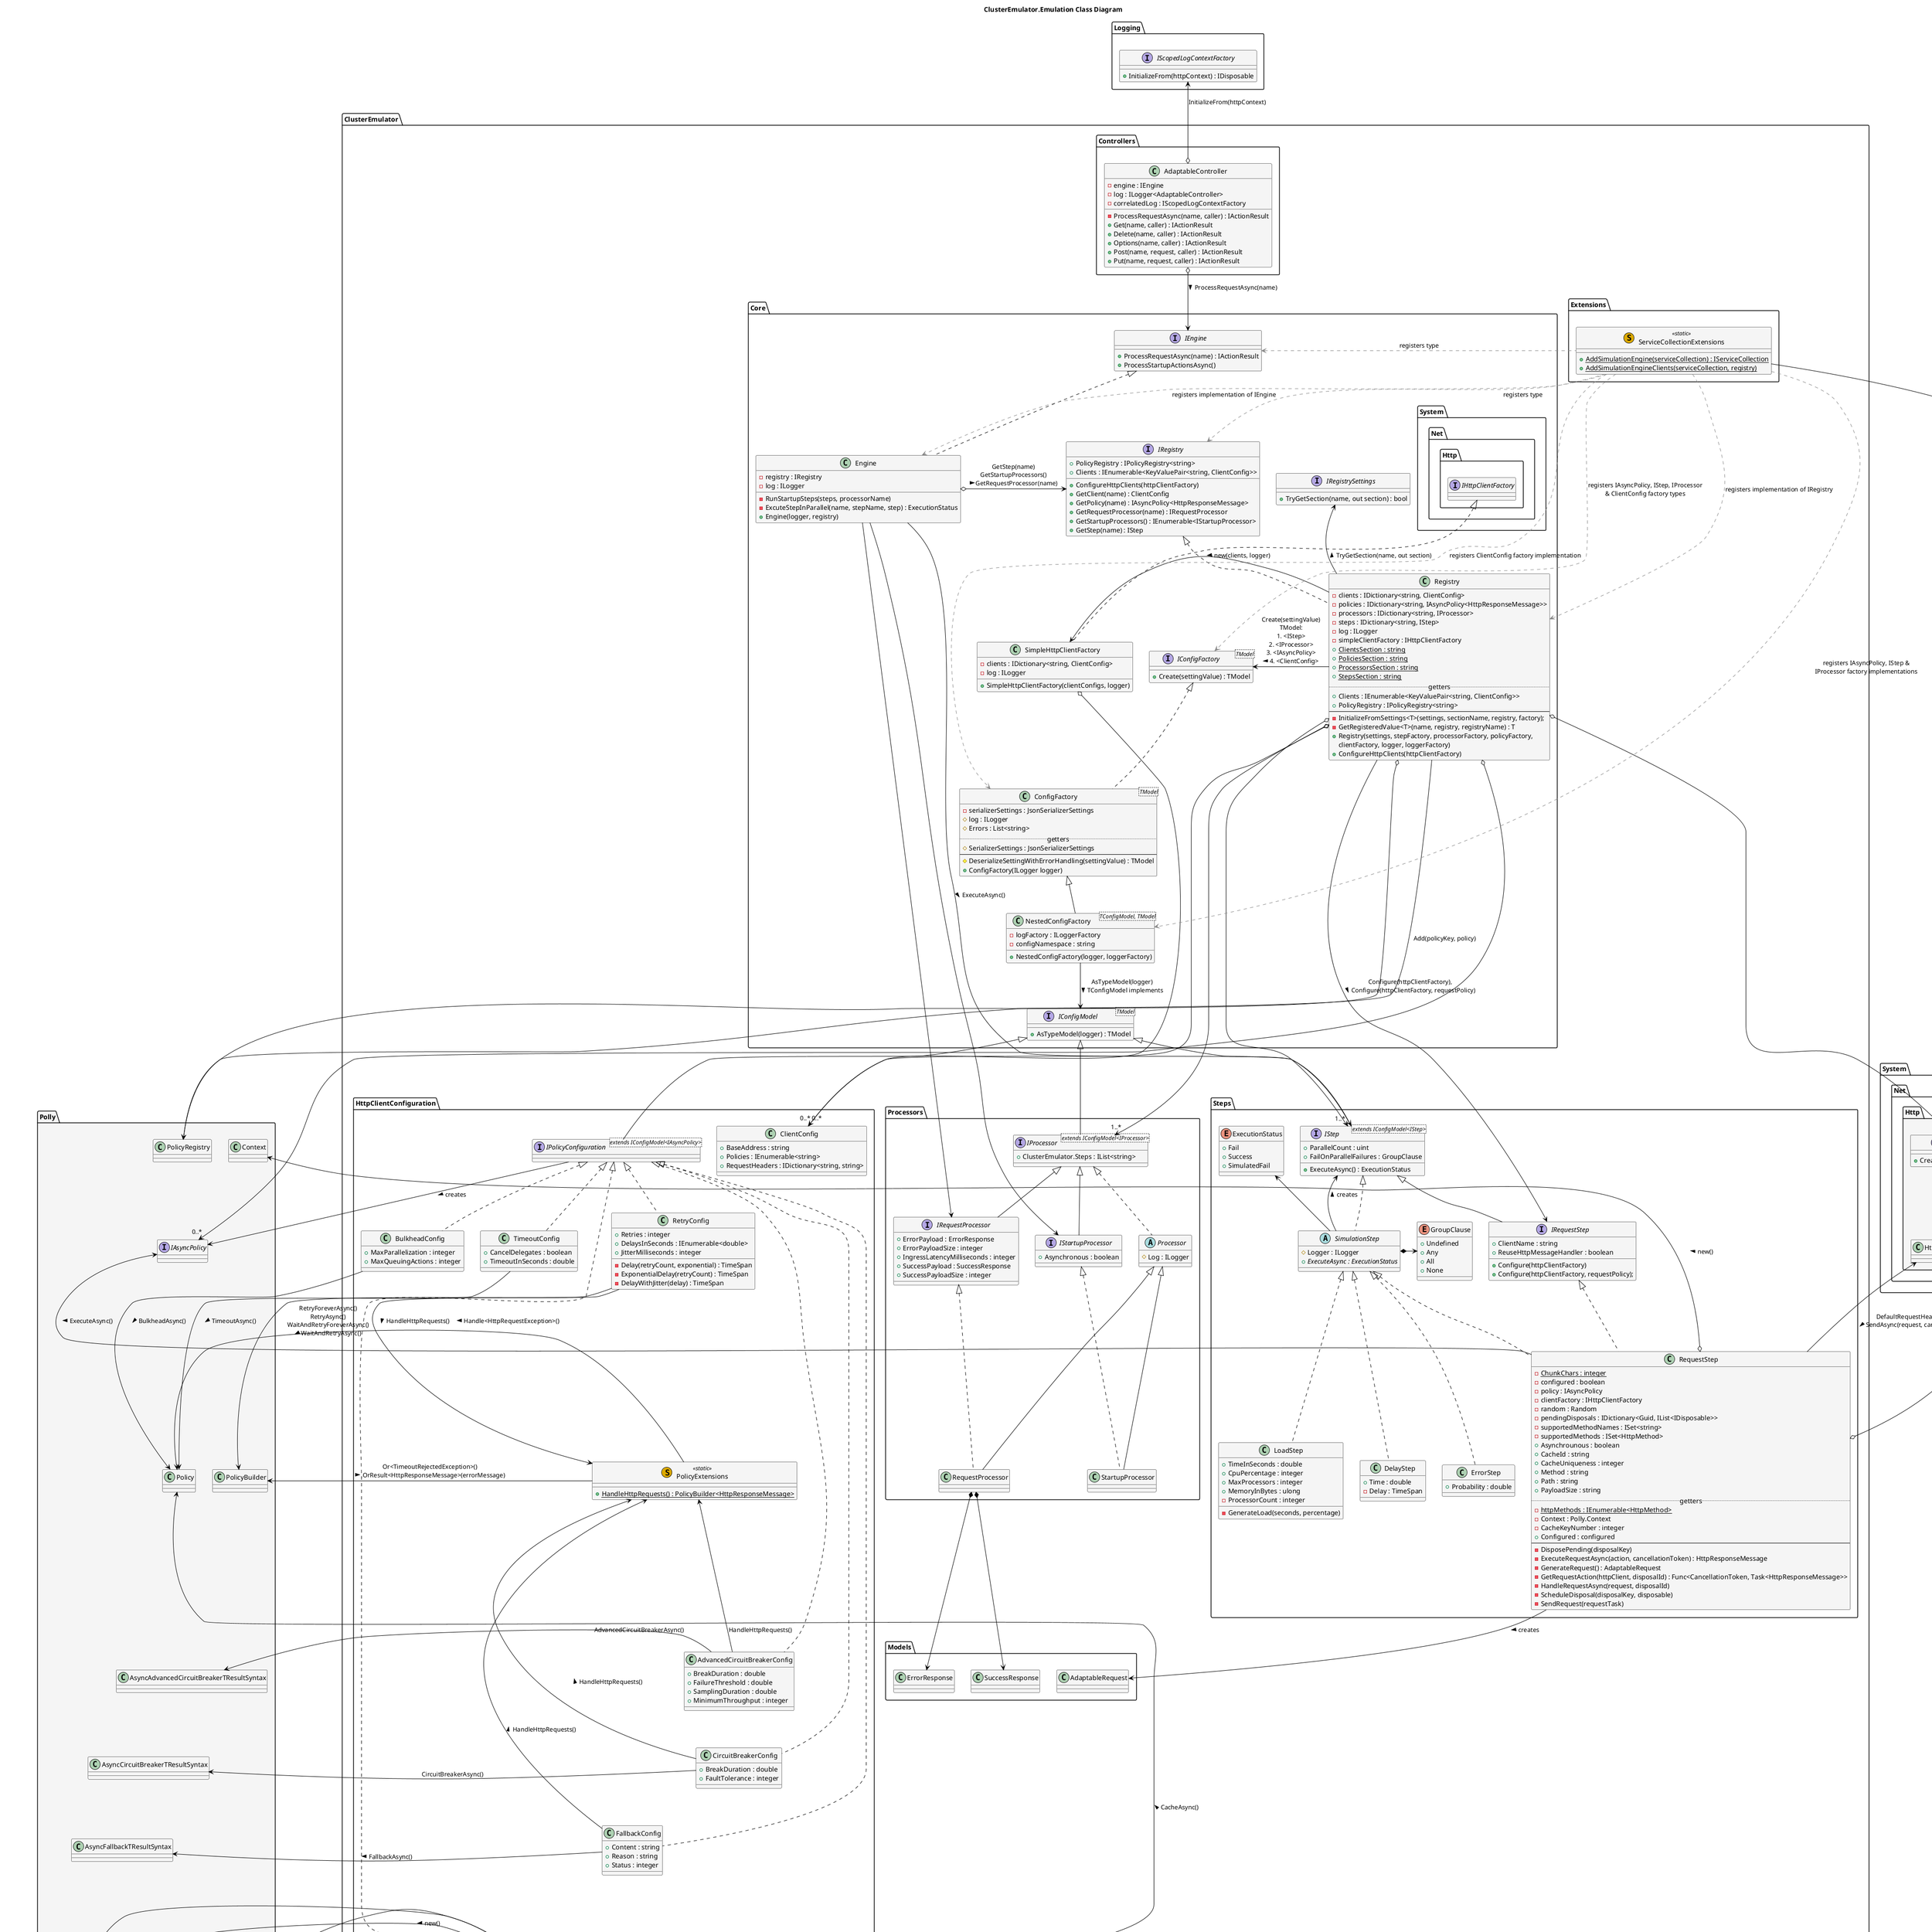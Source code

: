 @startuml

skinparam class {
    FontName Arial
    BorderColor black
    BackgroundColor whitesmoke
    ArrowColor black
}

title ClusterEmulator.Emulation Class Diagram


namespace ClusterEmulator.Controllers {
    class AdaptableController {
        - engine : IEngine
        - log : ILogger<AdaptableController>
        - correlatedLog : IScopedLogContextFactory
        - ProcessRequestAsync(name, caller) : IActionResult
        + Get(name, caller) : IActionResult
        + Delete(name, caller) : IActionResult
        + Options(name, caller) : IActionResult
        + Post(name, request, caller) : IActionResult
        + Put(name, request, caller) : IActionResult
    }
}

namespace ClusterEmulator.Core {
    interface IConfigFactory<TModel> {
        + Create(settingValue) : TModel
    }

    class ConfigFactory<TModel> implements IConfigFactory {
        - serializerSettings : JsonSerializerSettings
        # log : ILogger
        # Errors : List<string>
        ..getters..
        # SerializerSettings : JsonSerializerSettings
        ----
        # DeserializeSettingWithErrorHandling(settingValue) : TModel
        + ConfigFactory(ILogger logger)
    }

    interface IEngine {
        + ProcessRequestAsync(name) : IActionResult
        + ProcessStartupActionsAsync()
    }

    class Engine implements IEngine {
        - registry : IRegistry
        - log : ILogger
        - RunStartupSteps(steps, processorName)
        - ExcuteStepInParallel(name, stepName, step) : ExecutionStatus
        + Engine(logger, registry)
    }

    interface IConfigModel<TModel> {
        + AsTypeModel(logger) : TModel
    }

    interface IRegistry {
        + PolicyRegistry : IPolicyRegistry<string>
        + Clients : IEnumerable<KeyValuePair<string, ClientConfig>>
        + ConfigureHttpClients(httpClientFactory)
        + GetClient(name) : ClientConfig
        + GetPolicy(name) : IAsyncPolicy<HttpResponseMessage>
        + GetRequestProcessor(name) : IRequestProcessor
        + GetStartupProcessors() : IEnumerable<IStartupProcessor>
        + GetStep(name) : IStep
    }

    interface IRegistrySettings {
        + TryGetSection(name, out section) : bool
    }

    class Registry implements IRegistry {
        - clients : IDictionary<string, ClientConfig>
        - policies : IDictionary<string, IAsyncPolicy<HttpResponseMessage>>
        - processors : IDictionary<string, IProcessor>
        - steps : IDictionary<string, IStep>
        - log : ILogger
        - simpleClientFactory : IHttpClientFactory
        + {static} ClientsSection : string
        + {static} PoliciesSection : string
        + {static} ProcessorsSection : string
        + {static} StepsSection : string
        ..getters..
        + Clients : IEnumerable<KeyValuePair<string, ClientConfig>>
        + PolicyRegistry : IPolicyRegistry<string>
        ----
        - InitializeFromSettings<T>(settings, sectionName, registry, factory);
        - GetRegisteredValue<T>(name, registry, registryName) : T
        + Registry(settings, stepFactory, processorFactory, policyFactory,
        clientFactory, logger, loggerFactory)
        + ConfigureHttpClients(httpClientFactory)
    }

    class NestedConfigFactory<TConfigModel, TModel> extends ConfigFactory {
        - logFactory : ILoggerFactory
        - configNamespace : string
        + NestedConfigFactory(logger, loggerFactory)
    }

    class SimpleHttpClientFactory implements System.Net.Http.IHttpClientFactory {
        - clients : IDictionary<string, ClientConfig>
        - log : ILogger
        + SimpleHttpClientFactory(clientConfigs, logger)
    }

    Engine o-right-> IRegistry : GetStep(name)\nGetStartupProcessors()\nGetRequestProcessor(name) >
    NestedConfigFactory --> IConfigModel : AsTypeModel(logger)\nTConfigModel implements >
    Registry -up-> IRegistrySettings : TryGetSection(name, out section) >
    Registry -right-> IConfigFactory : Create(settingValue)\nTModel:\n1. <IStep>\n2. <IProcessor>\n3. <IAsyncPolicy>\n4. <ClientConfig> >
    Registry -right-> SimpleHttpClientFactory : new(clients, logger) >
}


namespace ClusterEmulator.Extensions {
    class ServiceCollectionExtensions << (S,#DDAA00) static >> {
        + {static} AddSimulationEngine(serviceCollection) : IServiceCollection
        + {static} AddSimulationEngineClients(serviceCollection, registry)
    }
}


namespace System.Net.Http #whitesmoke {
    interface IHttpClientFactory {
        + CreateClient(name) : HttpClient
    }

    IHttpClientFactory --> HttpClient : creates >
}

namespace ClusterEmulator.HttpClientConfiguration {
    interface IPolicyConfiguration<extends IConfigModel<IAsyncPolicy>> extends ClusterEmulator.Core.IConfigModel

    class PolicyExtensions << (S,#DDAA00) static >> {
        + {static} HandleHttpRequests() : PolicyBuilder<HttpResponseMessage>
    }

    class AdvancedCircuitBreakerConfig implements IPolicyConfiguration {
        + BreakDuration : double
        + FailureThreshold : double
        + SamplingDuration : double
        + MinimumThroughput : integer
    }

    class BulkheadConfig implements IPolicyConfiguration {
        + MaxParallelization : integer
        + MaxQueuingActions : integer
    }

    class CircuitBreakerConfig implements IPolicyConfiguration {
        + BreakDuration : double
        + FaultTolerance : integer
    }

    class FallbackConfig implements IPolicyConfiguration {

        + Content : string
        + Reason : string
        + Status : integer
    }

    class RetryConfig implements IPolicyConfiguration {
        + Retries : integer
        + DelaysInSeconds : IEnumerable<double>
        + JitterMilliseconds : integer
        - Delay(retryCount, exponential) : TimeSpan
        - ExponentialDelay(retryCount) : TimeSpan
        - DelayWithJitter(delay) : TimeSpan
    }

    class TimeoutConfig implements IPolicyConfiguration {
        + CancelDelegates : boolean
        + TimeoutInSeconds : double
    }

    class ClientConfig {
        + BaseAddress : string
        + Policies : IEnumerable<string>
        + RequestHeaders : IDictionary<string, string>
    }


    class CacheConfig implements IPolicyConfiguration {
        + Time : CacheTime
        + Absolute : boolean
        + Sliding : boolean
        - cacheProvider : IAsyncCacheProvider
        - strategy : ITtlStrategy
        + CacheConfig()
        + CacheConfig(cacheProvider)
        - CacheOKResponse(pollyContext, httpResponseMessage) : Ttl
        - CreateStrategy() : ITtlStrategy
    }

    class CacheTime {
        + Days : integer
        + Hours : integer
        + Minutes : integer
        + Seconds : integer
        + AsTimeSpan() : TimeSpan
    }

    CacheConfig *-left-> CacheTime
    AdvancedCircuitBreakerConfig -up-> PolicyExtensions : HandleHttpRequests()
    CircuitBreakerConfig -up-> PolicyExtensions : HandleHttpRequests() >
    FallbackConfig -up-> PolicyExtensions : HandleHttpRequests() >
    RetryConfig --> PolicyExtensions : HandleHttpRequests() >

    TimeoutConfig -[hidden]> BulkheadConfig
    TimeoutConfig -[hidden]> RetryConfig
    RetryConfig -[hidden]--> CircuitBreakerConfig
    
    AdvancedCircuitBreakerConfig -[hidden]-> CircuitBreakerConfig
    CircuitBreakerConfig -[hidden]-> FallbackConfig
    
    FallbackConfig -[hidden]--> CacheConfig
}

namespace Logging {
    interface IScopedLogContextFactory {
        + InitializeFrom(httpContext) : IDisposable
    }
}

namespace ClusterEmulator.Processors {
    interface IProcessor<extends IConfigModel<IProcessor>> extends ClusterEmulator.Core.IConfigModel {
        + ClusterEmulator.Steps : IList<string>
    }

    interface IRequestProcessor extends IProcessor {

        + ErrorPayload : ErrorResponse
        + ErrorPayloadSize : integer
        + IngressLatencyMilliseconds : integer
        + SuccessPayload : SuccessResponse
        + SuccessPayloadSize : integer
    }

    interface IStartupProcessor extends IProcessor {
        + Asynchronous : boolean
    }

    abstract Processor implements IProcessor {
        # Log : ILogger
    }

    class RequestProcessor extends Processor implements IRequestProcessor

    class StartupProcessor extends Processor implements IStartupProcessor
}

namespace ClusterEmulator.Steps {
    interface IStep<extends IConfigModel<IStep>> extends ClusterEmulator.Core.IConfigModel {
        + ParallelCount : uint
        + FailOnParallelFailures : GroupClause
        + ExecuteAsync() : ExecutionStatus
    }

    enum GroupClause {
        + Undefined
        + Any
        + All
        + None
    }

    enum ExecutionStatus {
        + Fail
        + Success
        + SimulatedFail
    }

    interface IRequestStep extends IStep {
        + ClientName : string
        + ReuseHttpMessageHandler : boolean
        + Configure(httpClientFactory)
        + Configure(httpClientFactory, requestPolicy);
    }

    abstract SimulationStep implements IStep {
        # Logger : ILogger
        + {abstract} ExecuteAsync : ExecutionStatus
    }

    class DelayStep implements SimulationStep {
        + Time : double
        - Delay : TimeSpan
    }

    class ErrorStep implements SimulationStep {
        + Probability : double
    }

    class LoadStep implements SimulationStep {
        + TimeInSeconds : double
        + CpuPercentage : integer
        + MaxProcessors : integer
        + MemoryInBytes : ulong
        - ProcessorCount : integer
        - GenerateLoad(seconds, percentage)
    }

    class RequestStep implements SimulationStep, IRequestStep {
        - {static} ChunkChars : integer
        - configured : boolean
        - policy : IAsyncPolicy
        - clientFactory : IHttpClientFactory
        - random : Random
        - pendingDisposals : IDictionary<Guid, IList<IDisposable>>
        - supportedMethodNames : ISet<string>
        - supportedMethods : ISet<HttpMethod>
        + Asynchrounous : boolean
        + CacheId : string
        + CacheUniqueness : integer
        + Method : string
        + Path : string
        + PayloadSize : string
        .. getters ..
        - {static} httpMethods : IEnumerable<HttpMethod>
        - Context : Polly.Context
        - CacheKeyNumber : integer
        + Configured : configured
        ----
        - DisposePending(disposalKey)
        - ExecuteRequestAsync(action, cancellationToken) : HttpResponseMessage
        - GenerateRequest() : AdaptableRequest
        - GetRequestAction(httpClient, disposalId) : Func<CancellationToken, Task<HttpResponseMessage>>
        - HandleRequestAsync(request, disposalId)
        - ScheduleDisposal(disposalKey, disposable)
        - SendRequest(requestTask)
    }

    SimulationStep *-right-> GroupClause
    SimulationStep -up-> ExecutionStatus
    SimulationStep -up-> IStep : creates >
}


namespace Microsoft.Extensions.DependencyInjection #whitesmoke {
    interface IServiceCollection
}

namespace Microsoft.Extensions.Caching.Memory #whitesmoke {
    interface IMemoryCache
}

'Polly namespaces'
namespace Polly #whitesmoke {
    interface IAsyncPolicy
    PolicyRegistry -[hidden]> Context
    PolicyRegistry -[hidden]-> IAsyncPolicy

    IAsyncPolicy -[hidden]-> Policy
    Policy -[hidden]> PolicyBuilder

    PolicyBuilder -[hidden]-> AsyncAdvancedCircuitBreakerTResultSyntax
    AsyncAdvancedCircuitBreakerTResultSyntax -[hidden]-> AsyncCircuitBreakerTResultSyntax
    AsyncCircuitBreakerTResultSyntax -[hidden]-> AsyncFallbackTResultSyntax
}

namespace Polly.Caching #whitesmoke {
    interface IAsyncCacheProvider
    interface ITtlStrategy
    IAsyncCacheProvider -[hidden]> ITtlStrategy
    ITtlStrategy -[hidden]> ResultTtl

    ResultTtl -[hidden]-> SlidingTtl
    SlidingTtl -[hidden]> RelativeTtl
    RelativeTtl -[hidden]> AbsoluteTtl 
}

Polly.AsyncFallbackTResultSyntax -[hidden]--> Polly.Caching.ITtlStrategy

ClusterEmulator.Controllers.AdaptableController o--> ClusterEmulator.Core.IEngine : ProcessRequestAsync(name) >
ClusterEmulator.Controllers.AdaptableController o-up-> Logging.IScopedLogContextFactory : InitializeFrom(httpContext)

ClusterEmulator.Core.Engine --> ClusterEmulator.Processors.IRequestProcessor
ClusterEmulator.Core.Engine --> ClusterEmulator.Processors.IStartupProcessor
ClusterEmulator.Core.Engine --> ClusterEmulator.Steps.IStep : ExecuteAsync() >

ClusterEmulator.Core.Registry o--> "0..*" ClusterEmulator.HttpClientConfiguration.ClientConfig
ClusterEmulator.Core.Registry o--> "1..*" ClusterEmulator.Processors.IProcessor
ClusterEmulator.Core.Registry o--> "1..*" ClusterEmulator.Steps.IStep

ClusterEmulator.Core.Registry o--> Polly.PolicyRegistry
ClusterEmulator.Core.Registry o--> "0..*" Polly.IAsyncPolicy
ClusterEmulator.Core.Registry o--> System.Net.Http.IHttpClientFactory

ClusterEmulator.Core.Registry --> Polly.PolicyRegistry : Add(policyKey, policy)
ClusterEmulator.Core.Registry --> ClusterEmulator.Steps.IRequestStep : Configure(httpClientFactory),\nConfigure(httpClientFactory, requestPolicy)  >

ClusterEmulator.Core.SimpleHttpClientFactory o--> "0..*" ClusterEmulator.HttpClientConfiguration.ClientConfig

ClusterEmulator.Extensions.ServiceCollectionExtensions -up-> Microsoft.Extensions.DependencyInjection.IServiceCollection: extends
ClusterEmulator.Extensions.ServiceCollectionExtensions .[#888888].> ClusterEmulator.Core.IConfigFactory : registers IAsyncPolicy, IStep, IProcessor\n& ClientConfig factory types
ClusterEmulator.Extensions.ServiceCollectionExtensions .[#888888].> ClusterEmulator.Core.NestedConfigFactory : registers IAsyncPolicy, IStep &\nIProcessor factory implementations
ClusterEmulator.Extensions.ServiceCollectionExtensions .[#888888].> ClusterEmulator.Core.ConfigFactory : registers ClientConfig factory implementation
ClusterEmulator.Extensions.ServiceCollectionExtensions .[#888888].> ClusterEmulator.Core.IRegistry : registers type
ClusterEmulator.Extensions.ServiceCollectionExtensions .[#888888].> ClusterEmulator.Core.Registry : registers implementation of IRegistry
ClusterEmulator.Extensions.ServiceCollectionExtensions .[#888888]up..> ClusterEmulator.Core.IEngine : registers type
ClusterEmulator.Extensions.ServiceCollectionExtensions .[#888888].> ClusterEmulator.Core.Engine : registers implementation of IEngine


ClusterEmulator.HttpClientConfiguration.IPolicyConfiguration -up-> Polly.IAsyncPolicy : creates >

ClusterEmulator.HttpClientConfiguration.PolicyExtensions -up--> Polly.Policy : Handle<HttpRequestException>() >
ClusterEmulator.HttpClientConfiguration.PolicyExtensions -up--> Polly.PolicyBuilder : Or<TimeoutRejectedException>()\n.OrResult<HttpResponseMessage>(errorMessage) >

ClusterEmulator.HttpClientConfiguration.RetryConfig -right-> Polly.PolicyBuilder : RetryForeverAsync()\nRetryAsync()\nWaitAndRetryForeverAsync()\nWaitAndRetryAsync() >
ClusterEmulator.HttpClientConfiguration.TimeoutConfig -right-> Polly.Policy : TimeoutAsync() >
ClusterEmulator.HttpClientConfiguration.BulkheadConfig -right-> Polly.Policy : BulkheadAsync() >

ClusterEmulator.HttpClientConfiguration.AdvancedCircuitBreakerConfig -right-> Polly.AsyncAdvancedCircuitBreakerTResultSyntax : AdvancedCircuitBreakerAsync()
ClusterEmulator.HttpClientConfiguration.CircuitBreakerConfig -right-> Polly.AsyncCircuitBreakerTResultSyntax : CircuitBreakerAsync()
ClusterEmulator.HttpClientConfiguration.FallbackConfig -right-> Polly.AsyncFallbackTResultSyntax : FallbackAsync() >

ClusterEmulator.HttpClientConfiguration.CacheConfig -up-> Polly.Policy : CacheAsync() >
ClusterEmulator.HttpClientConfiguration.CacheConfig o-right-> Polly.Caching.IAsyncCacheProvider
ClusterEmulator.HttpClientConfiguration.CacheConfig o-right-> Polly.Caching.ITtlStrategy
ClusterEmulator.HttpClientConfiguration.CacheConfig --> Polly.Caching.AbsoluteTtl : new() >
ClusterEmulator.HttpClientConfiguration.CacheConfig --> Polly.Caching.SlidingTtl : new() >
ClusterEmulator.HttpClientConfiguration.CacheConfig --> Polly.Caching.RelativeTtl : new() >
ClusterEmulator.HttpClientConfiguration.CacheConfig -right-> Polly.Caching.ResultTtl : new() >
ClusterEmulator.HttpClientConfiguration.CacheConfig --> Microsoft.Extensions.Caching.Memory.IMemoryCache : new() >

ClusterEmulator.Processors.RequestProcessor *--> ClusterEmulator.Models.ErrorResponse
ClusterEmulator.Processors.RequestProcessor *--> ClusterEmulator.Models.SuccessResponse

ClusterEmulator.Steps.RequestStep o--> Polly.Context : new() >
ClusterEmulator.Steps.RequestStep o-up-> System.Net.Http.IHttpClientFactory : CreateClient(name) >
ClusterEmulator.Steps.RequestStep -up-> System.Net.Http.HttpClient : DefaultRequestHeaders.Add()\nSendAsync(request, cancellationToken) >
ClusterEmulator.Steps.RequestStep --> Polly.IAsyncPolicy : ExecuteAsync() >
ClusterEmulator.Steps.RequestStep --> ClusterEmulator.Models.AdaptableRequest : creates >


@enduml